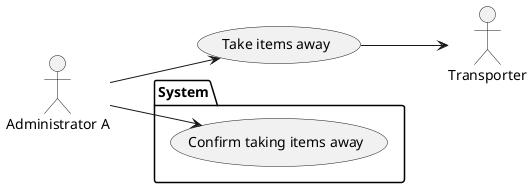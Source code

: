 @startuml Storage Net, Use Case, Move from begin

left to right direction

actor "Administrator A" as admin_a
actor "Transporter" as transporter

usecase "Take items away" as take_away

package System {
  usecase "Confirm taking items away" as confirm
}

admin_a -down-> take_away
take_away -down-> transporter

admin_a --> confirm

@enduml